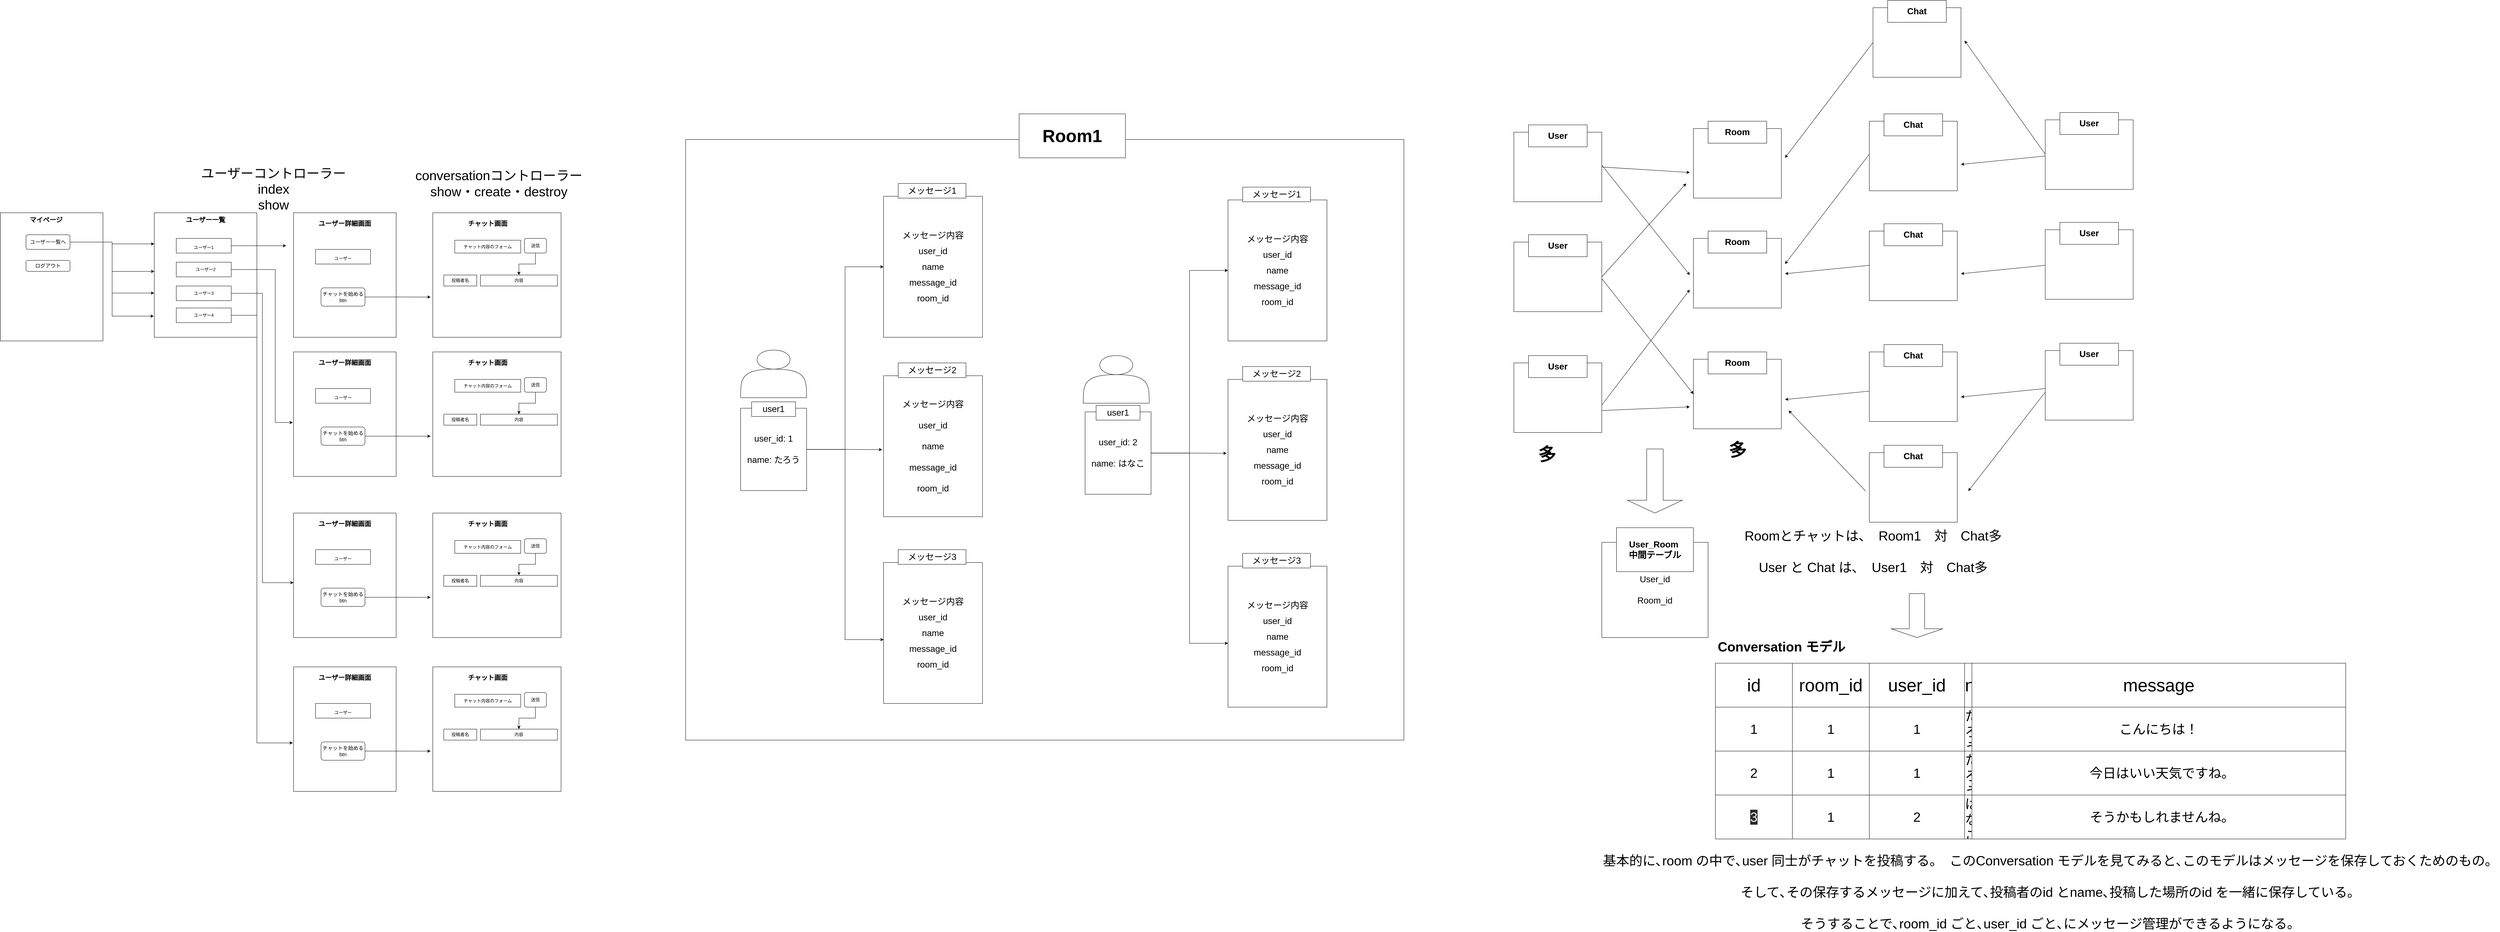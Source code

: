 <mxfile version="13.10.0" type="embed">
    <diagram id="72gmS7LdgW7Q2vTrnKVT" name="ページ1">
        <mxGraphModel dx="3118" dy="2320" grid="1" gridSize="10" guides="1" tooltips="1" connect="1" arrows="1" fold="1" page="1" pageScale="1" pageWidth="850" pageHeight="1100" math="0" shadow="0">
            <root>
                <mxCell id="0"/>
                <mxCell id="1" parent="0"/>
                <mxCell id="165" value="" style="whiteSpace=wrap;html=1;" parent="1" vertex="1">
                    <mxGeometry x="4060" y="200" width="240" height="190" as="geometry"/>
                </mxCell>
                <mxCell id="126" value="" style="whiteSpace=wrap;html=1;" parent="1" vertex="1">
                    <mxGeometry x="1800" y="220" width="1960" height="1640" as="geometry"/>
                </mxCell>
                <mxCell id="112" style="edgeStyle=orthogonalEdgeStyle;rounded=0;orthogonalLoop=1;jettySize=auto;html=1;entryX=0;entryY=0.5;entryDx=0;entryDy=0;" parent="1" source="99" target="102" edge="1">
                    <mxGeometry relative="1" as="geometry"/>
                </mxCell>
                <mxCell id="113" style="edgeStyle=orthogonalEdgeStyle;rounded=0;orthogonalLoop=1;jettySize=auto;html=1;entryX=-0.014;entryY=0.524;entryDx=0;entryDy=0;entryPerimeter=0;" parent="1" source="99" target="108" edge="1">
                    <mxGeometry relative="1" as="geometry"/>
                </mxCell>
                <mxCell id="114" style="edgeStyle=orthogonalEdgeStyle;rounded=0;orthogonalLoop=1;jettySize=auto;html=1;entryX=0.001;entryY=0.547;entryDx=0;entryDy=0;entryPerimeter=0;" parent="1" source="99" target="110" edge="1">
                    <mxGeometry relative="1" as="geometry"/>
                </mxCell>
                <mxCell id="99" value="&lt;font style=&quot;font-size: 24px&quot;&gt;user_id: 1&lt;br&gt;&lt;br&gt;name: たろう&lt;/font&gt;" style="whiteSpace=wrap;html=1;" parent="1" vertex="1">
                    <mxGeometry x="1950" y="953.75" width="180" height="225" as="geometry"/>
                </mxCell>
                <mxCell id="2" value="" style="rounded=0;whiteSpace=wrap;html=1;direction=south;" parent="1" vertex="1">
                    <mxGeometry x="-70" y="420" width="280" height="350" as="geometry"/>
                </mxCell>
                <mxCell id="3" value="" style="rounded=0;whiteSpace=wrap;html=1;direction=south;" parent="1" vertex="1">
                    <mxGeometry x="350" y="420" width="280" height="340" as="geometry"/>
                </mxCell>
                <mxCell id="4" value="" style="rounded=0;whiteSpace=wrap;html=1;direction=south;" parent="1" vertex="1">
                    <mxGeometry x="730" y="420" width="280" height="340" as="geometry"/>
                </mxCell>
                <mxCell id="5" value="&lt;font style=&quot;font-size: 18px&quot;&gt;&lt;b&gt;マイページ&lt;/b&gt;&lt;/font&gt;" style="text;html=1;strokeColor=none;fillColor=none;align=center;verticalAlign=middle;whiteSpace=wrap;rounded=0;" parent="1" vertex="1">
                    <mxGeometry y="430" width="110" height="20" as="geometry"/>
                </mxCell>
                <mxCell id="6" value="&lt;font style=&quot;font-size: 18px&quot;&gt;&lt;b&gt;ユーザー一覧&lt;/b&gt;&lt;/font&gt;" style="text;html=1;strokeColor=none;fillColor=none;align=center;verticalAlign=middle;whiteSpace=wrap;rounded=0;" parent="1" vertex="1">
                    <mxGeometry x="380" y="430" width="220" height="20" as="geometry"/>
                </mxCell>
                <mxCell id="7" value="&lt;span style=&quot;font-size: 18px&quot;&gt;&lt;b&gt;ユーザー詳細画面&lt;/b&gt;&lt;/span&gt;" style="text;html=1;strokeColor=none;fillColor=none;align=center;verticalAlign=middle;whiteSpace=wrap;rounded=0;" parent="1" vertex="1">
                    <mxGeometry x="760" y="440" width="220" height="20" as="geometry"/>
                </mxCell>
                <mxCell id="8" value="" style="rounded=0;whiteSpace=wrap;html=1;direction=south;" parent="1" vertex="1">
                    <mxGeometry x="1110" y="420" width="350" height="340" as="geometry"/>
                </mxCell>
                <mxCell id="9" value="&lt;span style=&quot;font-size: 18px&quot;&gt;&lt;b&gt;チャット画面&lt;/b&gt;&lt;/span&gt;" style="text;html=1;strokeColor=none;fillColor=none;align=center;verticalAlign=middle;whiteSpace=wrap;rounded=0;" parent="1" vertex="1">
                    <mxGeometry x="1150" y="440" width="220" height="20" as="geometry"/>
                </mxCell>
                <mxCell id="12" value="" style="rounded=1;whiteSpace=wrap;html=1;" parent="1" vertex="1">
                    <mxGeometry y="550" width="120" height="30" as="geometry"/>
                </mxCell>
                <mxCell id="11" value="&lt;span style=&quot;font-size: 14px&quot;&gt;ログアウト&lt;/span&gt;" style="text;html=1;strokeColor=none;fillColor=none;align=center;verticalAlign=middle;whiteSpace=wrap;rounded=0;" parent="1" vertex="1">
                    <mxGeometry y="550" width="120" height="30" as="geometry"/>
                </mxCell>
                <mxCell id="16" value="" style="rounded=1;whiteSpace=wrap;html=1;" parent="1" vertex="1">
                    <mxGeometry y="480" width="120" height="40" as="geometry"/>
                </mxCell>
                <mxCell id="41" style="edgeStyle=orthogonalEdgeStyle;rounded=0;orthogonalLoop=1;jettySize=auto;html=1;entryX=0.471;entryY=1;entryDx=0;entryDy=0;entryPerimeter=0;" parent="1" source="10" target="3" edge="1">
                    <mxGeometry relative="1" as="geometry"/>
                </mxCell>
                <mxCell id="42" style="edgeStyle=orthogonalEdgeStyle;rounded=0;orthogonalLoop=1;jettySize=auto;html=1;entryX=0.25;entryY=1;entryDx=0;entryDy=0;" parent="1" source="10" target="3" edge="1">
                    <mxGeometry relative="1" as="geometry">
                        <mxPoint x="320" y="520" as="targetPoint"/>
                    </mxGeometry>
                </mxCell>
                <mxCell id="43" style="edgeStyle=orthogonalEdgeStyle;rounded=0;orthogonalLoop=1;jettySize=auto;html=1;entryX=0.645;entryY=1.001;entryDx=0;entryDy=0;entryPerimeter=0;" parent="1" source="10" target="3" edge="1">
                    <mxGeometry relative="1" as="geometry"/>
                </mxCell>
                <mxCell id="44" style="edgeStyle=orthogonalEdgeStyle;rounded=0;orthogonalLoop=1;jettySize=auto;html=1;entryX=0.83;entryY=1.005;entryDx=0;entryDy=0;entryPerimeter=0;" parent="1" source="10" target="3" edge="1">
                    <mxGeometry relative="1" as="geometry">
                        <Array as="points">
                            <mxPoint x="235" y="500"/>
                            <mxPoint x="235" y="702"/>
                        </Array>
                    </mxGeometry>
                </mxCell>
                <mxCell id="10" value="&lt;font style=&quot;font-size: 14px&quot;&gt;ユーザー一覧へ&lt;/font&gt;" style="text;html=1;strokeColor=none;fillColor=none;align=center;verticalAlign=middle;whiteSpace=wrap;rounded=0;" parent="1" vertex="1">
                    <mxGeometry y="490" width="120" height="20" as="geometry"/>
                </mxCell>
                <mxCell id="29" style="edgeStyle=orthogonalEdgeStyle;rounded=0;orthogonalLoop=1;jettySize=auto;html=1;" parent="1" source="20" edge="1">
                    <mxGeometry relative="1" as="geometry">
                        <mxPoint x="710" y="510" as="targetPoint"/>
                    </mxGeometry>
                </mxCell>
                <mxCell id="20" value="" style="rounded=0;whiteSpace=wrap;html=1;" parent="1" vertex="1">
                    <mxGeometry x="410" y="490" width="150" height="40" as="geometry"/>
                </mxCell>
                <mxCell id="21" value="ユーザー" style="text;html=1;strokeColor=none;fillColor=none;align=center;verticalAlign=middle;whiteSpace=wrap;rounded=0;" parent="1" vertex="1">
                    <mxGeometry x="425" y="550" width="100" height="30" as="geometry"/>
                </mxCell>
                <mxCell id="85" style="edgeStyle=orthogonalEdgeStyle;rounded=0;orthogonalLoop=1;jettySize=auto;html=1;entryX=0.567;entryY=1.007;entryDx=0;entryDy=0;entryPerimeter=0;" parent="1" source="22" target="45" edge="1">
                    <mxGeometry relative="1" as="geometry">
                        <Array as="points">
                            <mxPoint x="680" y="575"/>
                            <mxPoint x="680" y="993"/>
                        </Array>
                    </mxGeometry>
                </mxCell>
                <mxCell id="22" value="" style="rounded=0;whiteSpace=wrap;html=1;" parent="1" vertex="1">
                    <mxGeometry x="410" y="555" width="150" height="40" as="geometry"/>
                </mxCell>
                <mxCell id="23" value="ユーザー1" style="text;html=1;strokeColor=none;fillColor=none;align=center;verticalAlign=middle;whiteSpace=wrap;rounded=0;" parent="1" vertex="1">
                    <mxGeometry x="435" y="500" width="100" height="30" as="geometry"/>
                </mxCell>
                <mxCell id="86" style="edgeStyle=orthogonalEdgeStyle;rounded=0;orthogonalLoop=1;jettySize=auto;html=1;entryX=0.559;entryY=1;entryDx=0;entryDy=0;entryPerimeter=0;" parent="1" source="24" target="58" edge="1">
                    <mxGeometry relative="1" as="geometry"/>
                </mxCell>
                <mxCell id="24" value="" style="rounded=0;whiteSpace=wrap;html=1;" parent="1" vertex="1">
                    <mxGeometry x="410" y="620" width="150" height="40" as="geometry"/>
                </mxCell>
                <mxCell id="25" value="ユーザー3" style="text;html=1;strokeColor=none;fillColor=none;align=center;verticalAlign=middle;whiteSpace=wrap;rounded=0;" parent="1" vertex="1">
                    <mxGeometry x="435" y="625" width="100" height="30" as="geometry"/>
                </mxCell>
                <mxCell id="87" style="edgeStyle=orthogonalEdgeStyle;rounded=0;orthogonalLoop=1;jettySize=auto;html=1;entryX=0.611;entryY=1.007;entryDx=0;entryDy=0;entryPerimeter=0;" parent="1" source="26" target="71" edge="1">
                    <mxGeometry relative="1" as="geometry">
                        <Array as="points">
                            <mxPoint x="630" y="700"/>
                            <mxPoint x="630" y="1868"/>
                        </Array>
                    </mxGeometry>
                </mxCell>
                <mxCell id="26" value="" style="rounded=0;whiteSpace=wrap;html=1;" parent="1" vertex="1">
                    <mxGeometry x="410" y="680" width="150" height="40" as="geometry"/>
                </mxCell>
                <mxCell id="27" value="ユーザー4" style="text;html=1;strokeColor=none;fillColor=none;align=center;verticalAlign=middle;whiteSpace=wrap;rounded=0;" parent="1" vertex="1">
                    <mxGeometry x="435" y="685" width="100" height="30" as="geometry"/>
                </mxCell>
                <mxCell id="28" value="ユーザー2" style="text;html=1;strokeColor=none;fillColor=none;align=center;verticalAlign=middle;whiteSpace=wrap;rounded=0;" parent="1" vertex="1">
                    <mxGeometry x="440" y="560" width="100" height="30" as="geometry"/>
                </mxCell>
                <mxCell id="30" value="" style="rounded=0;whiteSpace=wrap;html=1;" parent="1" vertex="1">
                    <mxGeometry x="790" y="520" width="150" height="40" as="geometry"/>
                </mxCell>
                <mxCell id="31" value="ユーザー" style="text;html=1;strokeColor=none;fillColor=none;align=center;verticalAlign=middle;whiteSpace=wrap;rounded=0;" parent="1" vertex="1">
                    <mxGeometry x="815" y="530" width="100" height="30" as="geometry"/>
                </mxCell>
                <mxCell id="33" style="edgeStyle=orthogonalEdgeStyle;rounded=0;orthogonalLoop=1;jettySize=auto;html=1;entryX=0.677;entryY=1.017;entryDx=0;entryDy=0;entryPerimeter=0;" parent="1" source="32" target="8" edge="1">
                    <mxGeometry relative="1" as="geometry"/>
                </mxCell>
                <mxCell id="32" value="&lt;font style=&quot;font-size: 14px&quot;&gt;チャットを始めるbtn&lt;/font&gt;" style="rounded=1;whiteSpace=wrap;html=1;" parent="1" vertex="1">
                    <mxGeometry x="805" y="625" width="120" height="50" as="geometry"/>
                </mxCell>
                <mxCell id="34" value="チャット内容のフォーム" style="rounded=0;whiteSpace=wrap;html=1;" parent="1" vertex="1">
                    <mxGeometry x="1170" y="495" width="180" height="35" as="geometry"/>
                </mxCell>
                <mxCell id="39" style="edgeStyle=orthogonalEdgeStyle;rounded=0;orthogonalLoop=1;jettySize=auto;html=1;entryX=0.5;entryY=0;entryDx=0;entryDy=0;" parent="1" source="36" target="38" edge="1">
                    <mxGeometry relative="1" as="geometry"/>
                </mxCell>
                <mxCell id="36" value="送信" style="rounded=1;whiteSpace=wrap;html=1;" parent="1" vertex="1">
                    <mxGeometry x="1360" y="490" width="60" height="40" as="geometry"/>
                </mxCell>
                <mxCell id="37" value="投稿者名" style="rounded=0;whiteSpace=wrap;html=1;" parent="1" vertex="1">
                    <mxGeometry x="1140" y="590" width="90" height="30" as="geometry"/>
                </mxCell>
                <mxCell id="38" value="内容" style="rounded=0;whiteSpace=wrap;html=1;" parent="1" vertex="1">
                    <mxGeometry x="1240" y="590" width="210" height="30" as="geometry"/>
                </mxCell>
                <mxCell id="45" value="" style="rounded=0;whiteSpace=wrap;html=1;direction=south;" parent="1" vertex="1">
                    <mxGeometry x="730" y="800" width="280" height="340" as="geometry"/>
                </mxCell>
                <mxCell id="46" value="&lt;span style=&quot;font-size: 18px&quot;&gt;&lt;b&gt;ユーザー詳細画面&lt;/b&gt;&lt;/span&gt;" style="text;html=1;strokeColor=none;fillColor=none;align=center;verticalAlign=middle;whiteSpace=wrap;rounded=0;" parent="1" vertex="1">
                    <mxGeometry x="760" y="820" width="220" height="20" as="geometry"/>
                </mxCell>
                <mxCell id="47" value="" style="rounded=0;whiteSpace=wrap;html=1;direction=south;" parent="1" vertex="1">
                    <mxGeometry x="1110" y="800" width="350" height="340" as="geometry"/>
                </mxCell>
                <mxCell id="48" value="&lt;span style=&quot;font-size: 18px&quot;&gt;&lt;b&gt;チャット画面&lt;/b&gt;&lt;/span&gt;" style="text;html=1;strokeColor=none;fillColor=none;align=center;verticalAlign=middle;whiteSpace=wrap;rounded=0;" parent="1" vertex="1">
                    <mxGeometry x="1150" y="820" width="220" height="20" as="geometry"/>
                </mxCell>
                <mxCell id="49" value="" style="rounded=0;whiteSpace=wrap;html=1;" parent="1" vertex="1">
                    <mxGeometry x="790" y="900" width="150" height="40" as="geometry"/>
                </mxCell>
                <mxCell id="50" value="ユーザー" style="text;html=1;strokeColor=none;fillColor=none;align=center;verticalAlign=middle;whiteSpace=wrap;rounded=0;" parent="1" vertex="1">
                    <mxGeometry x="815" y="910" width="100" height="30" as="geometry"/>
                </mxCell>
                <mxCell id="51" style="edgeStyle=orthogonalEdgeStyle;rounded=0;orthogonalLoop=1;jettySize=auto;html=1;entryX=0.677;entryY=1.017;entryDx=0;entryDy=0;entryPerimeter=0;" parent="1" source="52" target="47" edge="1">
                    <mxGeometry relative="1" as="geometry"/>
                </mxCell>
                <mxCell id="52" value="&lt;font style=&quot;font-size: 14px&quot;&gt;チャットを始めるbtn&lt;/font&gt;" style="rounded=1;whiteSpace=wrap;html=1;" parent="1" vertex="1">
                    <mxGeometry x="805" y="1005" width="120" height="50" as="geometry"/>
                </mxCell>
                <mxCell id="53" value="チャット内容のフォーム" style="rounded=0;whiteSpace=wrap;html=1;" parent="1" vertex="1">
                    <mxGeometry x="1170" y="875" width="180" height="35" as="geometry"/>
                </mxCell>
                <mxCell id="54" style="edgeStyle=orthogonalEdgeStyle;rounded=0;orthogonalLoop=1;jettySize=auto;html=1;entryX=0.5;entryY=0;entryDx=0;entryDy=0;" parent="1" source="55" target="57" edge="1">
                    <mxGeometry relative="1" as="geometry"/>
                </mxCell>
                <mxCell id="55" value="送信" style="rounded=1;whiteSpace=wrap;html=1;" parent="1" vertex="1">
                    <mxGeometry x="1360" y="870" width="60" height="40" as="geometry"/>
                </mxCell>
                <mxCell id="56" value="投稿者名" style="rounded=0;whiteSpace=wrap;html=1;" parent="1" vertex="1">
                    <mxGeometry x="1140" y="970" width="90" height="30" as="geometry"/>
                </mxCell>
                <mxCell id="57" value="内容" style="rounded=0;whiteSpace=wrap;html=1;" parent="1" vertex="1">
                    <mxGeometry x="1240" y="970" width="210" height="30" as="geometry"/>
                </mxCell>
                <mxCell id="58" value="" style="rounded=0;whiteSpace=wrap;html=1;direction=south;" parent="1" vertex="1">
                    <mxGeometry x="730" y="1240" width="280" height="340" as="geometry"/>
                </mxCell>
                <mxCell id="59" value="&lt;span style=&quot;font-size: 18px&quot;&gt;&lt;b&gt;ユーザー詳細画面&lt;/b&gt;&lt;/span&gt;" style="text;html=1;strokeColor=none;fillColor=none;align=center;verticalAlign=middle;whiteSpace=wrap;rounded=0;" parent="1" vertex="1">
                    <mxGeometry x="760" y="1260" width="220" height="20" as="geometry"/>
                </mxCell>
                <mxCell id="60" value="" style="rounded=0;whiteSpace=wrap;html=1;direction=south;" parent="1" vertex="1">
                    <mxGeometry x="1110" y="1240" width="350" height="340" as="geometry"/>
                </mxCell>
                <mxCell id="61" value="&lt;span style=&quot;font-size: 18px&quot;&gt;&lt;b&gt;チャット画面&lt;/b&gt;&lt;/span&gt;" style="text;html=1;strokeColor=none;fillColor=none;align=center;verticalAlign=middle;whiteSpace=wrap;rounded=0;" parent="1" vertex="1">
                    <mxGeometry x="1150" y="1260" width="220" height="20" as="geometry"/>
                </mxCell>
                <mxCell id="62" value="" style="rounded=0;whiteSpace=wrap;html=1;" parent="1" vertex="1">
                    <mxGeometry x="790" y="1340" width="150" height="40" as="geometry"/>
                </mxCell>
                <mxCell id="63" value="ユーザー" style="text;html=1;strokeColor=none;fillColor=none;align=center;verticalAlign=middle;whiteSpace=wrap;rounded=0;" parent="1" vertex="1">
                    <mxGeometry x="815" y="1350" width="100" height="30" as="geometry"/>
                </mxCell>
                <mxCell id="64" style="edgeStyle=orthogonalEdgeStyle;rounded=0;orthogonalLoop=1;jettySize=auto;html=1;entryX=0.677;entryY=1.017;entryDx=0;entryDy=0;entryPerimeter=0;" parent="1" source="65" target="60" edge="1">
                    <mxGeometry relative="1" as="geometry"/>
                </mxCell>
                <mxCell id="65" value="&lt;font style=&quot;font-size: 14px&quot;&gt;チャットを始めるbtn&lt;/font&gt;" style="rounded=1;whiteSpace=wrap;html=1;" parent="1" vertex="1">
                    <mxGeometry x="805" y="1445" width="120" height="50" as="geometry"/>
                </mxCell>
                <mxCell id="66" value="チャット内容のフォーム" style="rounded=0;whiteSpace=wrap;html=1;" parent="1" vertex="1">
                    <mxGeometry x="1170" y="1315" width="180" height="35" as="geometry"/>
                </mxCell>
                <mxCell id="67" style="edgeStyle=orthogonalEdgeStyle;rounded=0;orthogonalLoop=1;jettySize=auto;html=1;entryX=0.5;entryY=0;entryDx=0;entryDy=0;" parent="1" source="68" target="70" edge="1">
                    <mxGeometry relative="1" as="geometry"/>
                </mxCell>
                <mxCell id="68" value="送信" style="rounded=1;whiteSpace=wrap;html=1;" parent="1" vertex="1">
                    <mxGeometry x="1360" y="1310" width="60" height="40" as="geometry"/>
                </mxCell>
                <mxCell id="69" value="投稿者名" style="rounded=0;whiteSpace=wrap;html=1;" parent="1" vertex="1">
                    <mxGeometry x="1140" y="1410" width="90" height="30" as="geometry"/>
                </mxCell>
                <mxCell id="70" value="内容" style="rounded=0;whiteSpace=wrap;html=1;" parent="1" vertex="1">
                    <mxGeometry x="1240" y="1410" width="210" height="30" as="geometry"/>
                </mxCell>
                <mxCell id="71" value="" style="rounded=0;whiteSpace=wrap;html=1;direction=south;" parent="1" vertex="1">
                    <mxGeometry x="730" y="1660" width="280" height="340" as="geometry"/>
                </mxCell>
                <mxCell id="72" value="&lt;span style=&quot;font-size: 18px&quot;&gt;&lt;b&gt;ユーザー詳細画面&lt;/b&gt;&lt;/span&gt;" style="text;html=1;strokeColor=none;fillColor=none;align=center;verticalAlign=middle;whiteSpace=wrap;rounded=0;" parent="1" vertex="1">
                    <mxGeometry x="760" y="1680" width="220" height="20" as="geometry"/>
                </mxCell>
                <mxCell id="73" value="" style="rounded=0;whiteSpace=wrap;html=1;direction=south;" parent="1" vertex="1">
                    <mxGeometry x="1110" y="1660" width="350" height="340" as="geometry"/>
                </mxCell>
                <mxCell id="74" value="&lt;span style=&quot;font-size: 18px&quot;&gt;&lt;b&gt;チャット画面&lt;/b&gt;&lt;/span&gt;" style="text;html=1;strokeColor=none;fillColor=none;align=center;verticalAlign=middle;whiteSpace=wrap;rounded=0;" parent="1" vertex="1">
                    <mxGeometry x="1150" y="1680" width="220" height="20" as="geometry"/>
                </mxCell>
                <mxCell id="75" value="" style="rounded=0;whiteSpace=wrap;html=1;" parent="1" vertex="1">
                    <mxGeometry x="790" y="1760" width="150" height="40" as="geometry"/>
                </mxCell>
                <mxCell id="76" value="ユーザー" style="text;html=1;strokeColor=none;fillColor=none;align=center;verticalAlign=middle;whiteSpace=wrap;rounded=0;" parent="1" vertex="1">
                    <mxGeometry x="815" y="1770" width="100" height="30" as="geometry"/>
                </mxCell>
                <mxCell id="77" style="edgeStyle=orthogonalEdgeStyle;rounded=0;orthogonalLoop=1;jettySize=auto;html=1;entryX=0.677;entryY=1.017;entryDx=0;entryDy=0;entryPerimeter=0;" parent="1" source="78" target="73" edge="1">
                    <mxGeometry relative="1" as="geometry"/>
                </mxCell>
                <mxCell id="78" value="&lt;font style=&quot;font-size: 14px&quot;&gt;チャットを始めるbtn&lt;/font&gt;" style="rounded=1;whiteSpace=wrap;html=1;" parent="1" vertex="1">
                    <mxGeometry x="805" y="1865" width="120" height="50" as="geometry"/>
                </mxCell>
                <mxCell id="79" value="チャット内容のフォーム" style="rounded=0;whiteSpace=wrap;html=1;" parent="1" vertex="1">
                    <mxGeometry x="1170" y="1735" width="180" height="35" as="geometry"/>
                </mxCell>
                <mxCell id="80" style="edgeStyle=orthogonalEdgeStyle;rounded=0;orthogonalLoop=1;jettySize=auto;html=1;entryX=0.5;entryY=0;entryDx=0;entryDy=0;" parent="1" source="81" target="83" edge="1">
                    <mxGeometry relative="1" as="geometry"/>
                </mxCell>
                <mxCell id="81" value="送信" style="rounded=1;whiteSpace=wrap;html=1;" parent="1" vertex="1">
                    <mxGeometry x="1360" y="1730" width="60" height="40" as="geometry"/>
                </mxCell>
                <mxCell id="82" value="投稿者名" style="rounded=0;whiteSpace=wrap;html=1;" parent="1" vertex="1">
                    <mxGeometry x="1140" y="1830" width="90" height="30" as="geometry"/>
                </mxCell>
                <mxCell id="83" value="内容" style="rounded=0;whiteSpace=wrap;html=1;" parent="1" vertex="1">
                    <mxGeometry x="1240" y="1830" width="210" height="30" as="geometry"/>
                </mxCell>
                <mxCell id="91" value="&lt;font style=&quot;font-size: 48px&quot;&gt;&lt;b&gt;Room1&lt;/b&gt;&lt;/font&gt;" style="whiteSpace=wrap;html=1;" parent="1" vertex="1">
                    <mxGeometry x="2710" y="150" width="290" height="120" as="geometry"/>
                </mxCell>
                <mxCell id="98" value="&lt;font style=&quot;font-size: 24px&quot;&gt;user1&lt;/font&gt;" style="whiteSpace=wrap;html=1;" parent="1" vertex="1">
                    <mxGeometry x="1980" y="936.25" width="120" height="40" as="geometry"/>
                </mxCell>
                <mxCell id="102" value="&lt;span style=&quot;font-size: 24px&quot;&gt;メッセージ内容&lt;/span&gt;&lt;br style=&quot;font-size: 24px&quot;&gt;&lt;br style=&quot;font-size: 24px&quot;&gt;&lt;span style=&quot;font-size: 24px&quot;&gt;user_id&lt;/span&gt;&lt;br style=&quot;font-size: 24px&quot;&gt;&lt;br style=&quot;font-size: 24px&quot;&gt;&lt;span style=&quot;font-size: 24px&quot;&gt;name&lt;/span&gt;&lt;br style=&quot;font-size: 24px&quot;&gt;&lt;br style=&quot;font-size: 24px&quot;&gt;&lt;span style=&quot;font-size: 24px&quot;&gt;message_&lt;/span&gt;&lt;span style=&quot;font-size: 24px&quot;&gt;id&lt;/span&gt;&lt;br style=&quot;font-size: 24px&quot;&gt;&lt;br style=&quot;font-size: 24px&quot;&gt;&lt;span style=&quot;font-size: 24px&quot;&gt;room_id&lt;/span&gt;" style="whiteSpace=wrap;html=1;" parent="1" vertex="1">
                    <mxGeometry x="2340" y="375" width="270" height="385" as="geometry"/>
                </mxCell>
                <mxCell id="103" value="&lt;font style=&quot;font-size: 24px&quot;&gt;メッセージ1&lt;/font&gt;" style="whiteSpace=wrap;html=1;" parent="1" vertex="1">
                    <mxGeometry x="2380" y="340" width="185" height="40" as="geometry"/>
                </mxCell>
                <mxCell id="108" value="&lt;font style=&quot;font-size: 24px&quot;&gt;メッセージ内容&lt;br&gt;&lt;br&gt;user_id&lt;br&gt;&lt;br&gt;name&lt;br&gt;&lt;br&gt;message_id&lt;br&gt;&lt;br&gt;room_id&lt;br&gt;&lt;/font&gt;" style="whiteSpace=wrap;html=1;" parent="1" vertex="1">
                    <mxGeometry x="2340" y="865" width="270" height="385" as="geometry"/>
                </mxCell>
                <mxCell id="109" value="&lt;font style=&quot;font-size: 24px&quot;&gt;メッセージ2&lt;/font&gt;" style="whiteSpace=wrap;html=1;" parent="1" vertex="1">
                    <mxGeometry x="2380" y="830" width="185" height="40" as="geometry"/>
                </mxCell>
                <mxCell id="110" value="&lt;span style=&quot;font-size: 24px&quot;&gt;メッセージ内容&lt;/span&gt;&lt;br style=&quot;font-size: 24px&quot;&gt;&lt;br style=&quot;font-size: 24px&quot;&gt;&lt;span style=&quot;font-size: 24px&quot;&gt;user_id&lt;/span&gt;&lt;br style=&quot;font-size: 24px&quot;&gt;&lt;br style=&quot;font-size: 24px&quot;&gt;&lt;span style=&quot;font-size: 24px&quot;&gt;name&lt;/span&gt;&lt;br style=&quot;font-size: 24px&quot;&gt;&lt;br style=&quot;font-size: 24px&quot;&gt;&lt;span style=&quot;font-size: 24px&quot;&gt;message_&lt;/span&gt;&lt;span style=&quot;font-size: 24px&quot;&gt;id&lt;/span&gt;&lt;br style=&quot;font-size: 24px&quot;&gt;&lt;br style=&quot;font-size: 24px&quot;&gt;&lt;span style=&quot;font-size: 24px&quot;&gt;room_id&lt;/span&gt;" style="whiteSpace=wrap;html=1;" parent="1" vertex="1">
                    <mxGeometry x="2340" y="1375" width="270" height="385" as="geometry"/>
                </mxCell>
                <mxCell id="111" value="&lt;font style=&quot;font-size: 24px&quot;&gt;メッセージ3&lt;/font&gt;" style="whiteSpace=wrap;html=1;" parent="1" vertex="1">
                    <mxGeometry x="2380" y="1340" width="185" height="40" as="geometry"/>
                </mxCell>
                <mxCell id="115" style="edgeStyle=orthogonalEdgeStyle;rounded=0;orthogonalLoop=1;jettySize=auto;html=1;entryX=0;entryY=0.5;entryDx=0;entryDy=0;" parent="1" source="118" target="120" edge="1">
                    <mxGeometry relative="1" as="geometry"/>
                </mxCell>
                <mxCell id="116" style="edgeStyle=orthogonalEdgeStyle;rounded=0;orthogonalLoop=1;jettySize=auto;html=1;entryX=-0.014;entryY=0.524;entryDx=0;entryDy=0;entryPerimeter=0;" parent="1" source="118" target="122" edge="1">
                    <mxGeometry relative="1" as="geometry"/>
                </mxCell>
                <mxCell id="117" style="edgeStyle=orthogonalEdgeStyle;rounded=0;orthogonalLoop=1;jettySize=auto;html=1;entryX=0.001;entryY=0.547;entryDx=0;entryDy=0;entryPerimeter=0;" parent="1" source="118" target="124" edge="1">
                    <mxGeometry relative="1" as="geometry"/>
                </mxCell>
                <mxCell id="118" value="&lt;font style=&quot;font-size: 24px&quot;&gt;user_id: 2&lt;br&gt;&lt;br&gt;name: はなこ&lt;/font&gt;" style="whiteSpace=wrap;html=1;" parent="1" vertex="1">
                    <mxGeometry x="2890" y="963.75" width="180" height="225" as="geometry"/>
                </mxCell>
                <mxCell id="119" value="&lt;font style=&quot;font-size: 24px&quot;&gt;user1&lt;/font&gt;" style="whiteSpace=wrap;html=1;" parent="1" vertex="1">
                    <mxGeometry x="2920" y="946.25" width="120" height="40" as="geometry"/>
                </mxCell>
                <mxCell id="120" value="&lt;span style=&quot;font-size: 24px&quot;&gt;メッセージ内容&lt;/span&gt;&lt;br style=&quot;font-size: 24px&quot;&gt;&lt;br style=&quot;font-size: 24px&quot;&gt;&lt;span style=&quot;font-size: 24px&quot;&gt;user_id&lt;/span&gt;&lt;br style=&quot;font-size: 24px&quot;&gt;&lt;br style=&quot;font-size: 24px&quot;&gt;&lt;span style=&quot;font-size: 24px&quot;&gt;name&lt;/span&gt;&lt;br style=&quot;font-size: 24px&quot;&gt;&lt;br style=&quot;font-size: 24px&quot;&gt;&lt;span style=&quot;font-size: 24px&quot;&gt;message_&lt;/span&gt;&lt;span style=&quot;font-size: 24px&quot;&gt;id&lt;/span&gt;&lt;br style=&quot;font-size: 24px&quot;&gt;&lt;br style=&quot;font-size: 24px&quot;&gt;&lt;span style=&quot;font-size: 24px&quot;&gt;room_id&lt;/span&gt;" style="whiteSpace=wrap;html=1;" parent="1" vertex="1">
                    <mxGeometry x="3280" y="385" width="270" height="385" as="geometry"/>
                </mxCell>
                <mxCell id="121" value="&lt;font style=&quot;font-size: 24px&quot;&gt;メッセージ1&lt;/font&gt;" style="whiteSpace=wrap;html=1;" parent="1" vertex="1">
                    <mxGeometry x="3320" y="350" width="185" height="40" as="geometry"/>
                </mxCell>
                <mxCell id="122" value="&lt;span style=&quot;font-size: 24px&quot;&gt;メッセージ内容&lt;/span&gt;&lt;br style=&quot;font-size: 24px&quot;&gt;&lt;br style=&quot;font-size: 24px&quot;&gt;&lt;span style=&quot;font-size: 24px&quot;&gt;user_id&lt;/span&gt;&lt;br style=&quot;font-size: 24px&quot;&gt;&lt;br style=&quot;font-size: 24px&quot;&gt;&lt;span style=&quot;font-size: 24px&quot;&gt;name&lt;/span&gt;&lt;br style=&quot;font-size: 24px&quot;&gt;&lt;br style=&quot;font-size: 24px&quot;&gt;&lt;span style=&quot;font-size: 24px&quot;&gt;message_&lt;/span&gt;&lt;span style=&quot;font-size: 24px&quot;&gt;id&lt;/span&gt;&lt;br style=&quot;font-size: 24px&quot;&gt;&lt;br style=&quot;font-size: 24px&quot;&gt;&lt;span style=&quot;font-size: 24px&quot;&gt;room_id&lt;/span&gt;" style="whiteSpace=wrap;html=1;" parent="1" vertex="1">
                    <mxGeometry x="3280" y="875" width="270" height="385" as="geometry"/>
                </mxCell>
                <mxCell id="123" value="&lt;font style=&quot;font-size: 24px&quot;&gt;メッセージ2&lt;/font&gt;" style="whiteSpace=wrap;html=1;" parent="1" vertex="1">
                    <mxGeometry x="3320" y="840" width="185" height="40" as="geometry"/>
                </mxCell>
                <mxCell id="124" value="&lt;span style=&quot;font-size: 24px&quot;&gt;メッセージ内容&lt;/span&gt;&lt;br style=&quot;font-size: 24px&quot;&gt;&lt;br style=&quot;font-size: 24px&quot;&gt;&lt;span style=&quot;font-size: 24px&quot;&gt;user_id&lt;/span&gt;&lt;br style=&quot;font-size: 24px&quot;&gt;&lt;br style=&quot;font-size: 24px&quot;&gt;&lt;span style=&quot;font-size: 24px&quot;&gt;name&lt;/span&gt;&lt;br style=&quot;font-size: 24px&quot;&gt;&lt;br style=&quot;font-size: 24px&quot;&gt;&lt;span style=&quot;font-size: 24px&quot;&gt;message_&lt;/span&gt;&lt;span style=&quot;font-size: 24px&quot;&gt;id&lt;/span&gt;&lt;br style=&quot;font-size: 24px&quot;&gt;&lt;br style=&quot;font-size: 24px&quot;&gt;&lt;span style=&quot;font-size: 24px&quot;&gt;room_id&lt;/span&gt;" style="whiteSpace=wrap;html=1;" parent="1" vertex="1">
                    <mxGeometry x="3280" y="1385" width="270" height="385" as="geometry"/>
                </mxCell>
                <mxCell id="125" value="&lt;font style=&quot;font-size: 24px&quot;&gt;メッセージ3&lt;/font&gt;" style="whiteSpace=wrap;html=1;" parent="1" vertex="1">
                    <mxGeometry x="3320" y="1350" width="185" height="40" as="geometry"/>
                </mxCell>
                <mxCell id="127" value="" style="shape=table;html=1;whiteSpace=wrap;startSize=0;container=1;collapsible=0;childLayout=tableLayout;" parent="1" vertex="1">
                    <mxGeometry x="4820" y="1650" width="1510" height="480" as="geometry"/>
                </mxCell>
                <mxCell id="128" value="" style="shape=partialRectangle;html=1;whiteSpace=wrap;collapsible=0;dropTarget=0;pointerEvents=0;fillColor=none;top=0;left=0;bottom=0;right=0;points=[[0,0.5],[1,0.5]];portConstraint=eastwest;" parent="127" vertex="1">
                    <mxGeometry width="1510" height="120" as="geometry"/>
                </mxCell>
                <mxCell id="129" value="&lt;font style=&quot;font-size: 48px&quot;&gt;room_id&lt;/font&gt;" style="shape=partialRectangle;html=1;whiteSpace=wrap;connectable=0;overflow=hidden;fillColor=none;top=0;left=0;bottom=0;right=0;" parent="128" vertex="1">
                    <mxGeometry width="210" height="120" as="geometry"/>
                </mxCell>
                <mxCell id="130" value="&lt;span style=&quot;font-size: 48px&quot;&gt;user_id&lt;/span&gt;" style="shape=partialRectangle;html=1;whiteSpace=wrap;connectable=0;overflow=hidden;fillColor=none;top=0;left=0;bottom=0;right=0;" parent="128" vertex="1">
                    <mxGeometry x="210" width="260" height="120" as="geometry"/>
                </mxCell>
                <mxCell id="131" value="&lt;span style=&quot;font-size: 48px&quot;&gt;name&lt;/span&gt;" style="shape=partialRectangle;html=1;whiteSpace=wrap;connectable=0;overflow=hidden;fillColor=none;top=0;left=0;bottom=0;right=0;" parent="128" vertex="1">
                    <mxGeometry x="470" width="20" height="120" as="geometry"/>
                </mxCell>
                <mxCell id="132" value="&lt;span style=&quot;font-family: &amp;#34;helvetica&amp;#34; ; font-size: 48px&quot;&gt;message&lt;/span&gt;" style="shape=partialRectangle;html=1;whiteSpace=wrap;connectable=0;overflow=hidden;fillColor=none;top=0;left=0;bottom=0;right=0;" parent="128" vertex="1">
                    <mxGeometry x="490" width="1020" height="120" as="geometry"/>
                </mxCell>
                <mxCell id="133" value="" style="shape=partialRectangle;html=1;whiteSpace=wrap;collapsible=0;dropTarget=0;pointerEvents=0;fillColor=none;top=0;left=0;bottom=0;right=0;points=[[0,0.5],[1,0.5]];portConstraint=eastwest;" parent="127" vertex="1">
                    <mxGeometry y="120" width="1510" height="120" as="geometry"/>
                </mxCell>
                <mxCell id="134" value="&lt;font style=&quot;font-size: 36px&quot;&gt;1&lt;/font&gt;" style="shape=partialRectangle;html=1;whiteSpace=wrap;connectable=0;overflow=hidden;fillColor=none;top=0;left=0;bottom=0;right=0;" parent="133" vertex="1">
                    <mxGeometry width="210" height="120" as="geometry"/>
                </mxCell>
                <mxCell id="135" value="&lt;span style=&quot;font-size: 36px&quot;&gt;1&lt;/span&gt;" style="shape=partialRectangle;html=1;whiteSpace=wrap;connectable=0;overflow=hidden;fillColor=none;top=0;left=0;bottom=0;right=0;" parent="133" vertex="1">
                    <mxGeometry x="210" width="260" height="120" as="geometry"/>
                </mxCell>
                <mxCell id="136" value="&lt;span style=&quot;font-size: 36px&quot;&gt;たろう&lt;/span&gt;" style="shape=partialRectangle;html=1;whiteSpace=wrap;connectable=0;overflow=hidden;fillColor=none;top=0;left=0;bottom=0;right=0;" parent="133" vertex="1">
                    <mxGeometry x="470" width="20" height="120" as="geometry"/>
                </mxCell>
                <mxCell id="137" value="&lt;span style=&quot;font-size: 36px&quot;&gt;こんにちは！&lt;/span&gt;" style="shape=partialRectangle;html=1;whiteSpace=wrap;connectable=0;overflow=hidden;fillColor=none;top=0;left=0;bottom=0;right=0;" parent="133" vertex="1">
                    <mxGeometry x="490" width="1020" height="120" as="geometry"/>
                </mxCell>
                <mxCell id="138" value="" style="shape=partialRectangle;html=1;whiteSpace=wrap;collapsible=0;dropTarget=0;pointerEvents=0;fillColor=none;top=0;left=0;bottom=0;right=0;points=[[0,0.5],[1,0.5]];portConstraint=eastwest;" parent="127" vertex="1">
                    <mxGeometry y="240" width="1510" height="120" as="geometry"/>
                </mxCell>
                <mxCell id="139" value="&lt;span style=&quot;font-size: 36px&quot;&gt;1&lt;/span&gt;" style="shape=partialRectangle;html=1;whiteSpace=wrap;connectable=0;overflow=hidden;fillColor=none;top=0;left=0;bottom=0;right=0;" parent="138" vertex="1">
                    <mxGeometry width="210" height="120" as="geometry"/>
                </mxCell>
                <mxCell id="140" value="&lt;span style=&quot;font-size: 36px&quot;&gt;1&lt;/span&gt;" style="shape=partialRectangle;html=1;whiteSpace=wrap;connectable=0;overflow=hidden;fillColor=none;top=0;left=0;bottom=0;right=0;" parent="138" vertex="1">
                    <mxGeometry x="210" width="260" height="120" as="geometry"/>
                </mxCell>
                <mxCell id="141" value="&lt;span style=&quot;font-size: 36px&quot;&gt;たろう&lt;/span&gt;" style="shape=partialRectangle;html=1;whiteSpace=wrap;connectable=0;overflow=hidden;fillColor=none;top=0;left=0;bottom=0;right=0;" parent="138" vertex="1">
                    <mxGeometry x="470" width="20" height="120" as="geometry"/>
                </mxCell>
                <mxCell id="142" value="&lt;span style=&quot;font-size: 36px&quot;&gt;今日はいい天気ですね｡&lt;/span&gt;" style="shape=partialRectangle;html=1;whiteSpace=wrap;connectable=0;overflow=hidden;fillColor=none;top=0;left=0;bottom=0;right=0;" parent="138" vertex="1">
                    <mxGeometry x="490" width="1020" height="120" as="geometry"/>
                </mxCell>
                <mxCell id="143" value="" style="shape=partialRectangle;html=1;whiteSpace=wrap;collapsible=0;dropTarget=0;pointerEvents=0;fillColor=none;top=0;left=0;bottom=0;right=0;points=[[0,0.5],[1,0.5]];portConstraint=eastwest;" parent="127" vertex="1">
                    <mxGeometry y="360" width="1510" height="120" as="geometry"/>
                </mxCell>
                <mxCell id="144" value="&lt;span style=&quot;font-size: 36px&quot;&gt;1&lt;/span&gt;" style="shape=partialRectangle;html=1;whiteSpace=wrap;connectable=0;overflow=hidden;fillColor=none;top=0;left=0;bottom=0;right=0;" parent="143" vertex="1">
                    <mxGeometry width="210" height="120" as="geometry"/>
                </mxCell>
                <mxCell id="145" value="&lt;span style=&quot;font-size: 36px&quot;&gt;2&lt;/span&gt;" style="shape=partialRectangle;html=1;whiteSpace=wrap;connectable=0;overflow=hidden;fillColor=none;top=0;left=0;bottom=0;right=0;" parent="143" vertex="1">
                    <mxGeometry x="210" width="260" height="120" as="geometry"/>
                </mxCell>
                <mxCell id="146" value="&lt;span style=&quot;font-size: 36px&quot;&gt;はなこ&lt;/span&gt;" style="shape=partialRectangle;html=1;whiteSpace=wrap;connectable=0;overflow=hidden;fillColor=none;top=0;left=0;bottom=0;right=0;" parent="143" vertex="1">
                    <mxGeometry x="470" width="20" height="120" as="geometry"/>
                </mxCell>
                <mxCell id="147" value="&lt;span style=&quot;font-size: 36px&quot;&gt;そうかもしれませんね｡&lt;/span&gt;" style="shape=partialRectangle;html=1;whiteSpace=wrap;connectable=0;overflow=hidden;fillColor=none;top=0;left=0;bottom=0;right=0;" parent="143" vertex="1">
                    <mxGeometry x="490" width="1020" height="120" as="geometry"/>
                </mxCell>
                <mxCell id="149" value="" style="shape=table;html=1;whiteSpace=wrap;startSize=0;container=1;collapsible=0;childLayout=tableLayout;" parent="1" vertex="1">
                    <mxGeometry x="4610" y="1650" width="210" height="480" as="geometry"/>
                </mxCell>
                <mxCell id="150" value="" style="shape=partialRectangle;html=1;whiteSpace=wrap;collapsible=0;dropTarget=0;pointerEvents=0;fillColor=none;top=0;left=0;bottom=0;right=0;points=[[0,0.5],[1,0.5]];portConstraint=eastwest;" parent="149" vertex="1">
                    <mxGeometry width="210" height="120" as="geometry"/>
                </mxCell>
                <mxCell id="151" value="&lt;span style=&quot;font-size: 48px&quot;&gt;id&lt;/span&gt;" style="shape=partialRectangle;html=1;whiteSpace=wrap;connectable=0;overflow=hidden;fillColor=none;top=0;left=0;bottom=0;right=0;" parent="150" vertex="1">
                    <mxGeometry width="210" height="120" as="geometry"/>
                </mxCell>
                <mxCell id="152" value="" style="shape=partialRectangle;html=1;whiteSpace=wrap;collapsible=0;dropTarget=0;pointerEvents=0;fillColor=none;top=0;left=0;bottom=0;right=0;points=[[0,0.5],[1,0.5]];portConstraint=eastwest;" parent="149" vertex="1">
                    <mxGeometry y="120" width="210" height="120" as="geometry"/>
                </mxCell>
                <mxCell id="153" value="&lt;span style=&quot;font-size: 36px&quot;&gt;1&lt;/span&gt;" style="shape=partialRectangle;html=1;whiteSpace=wrap;connectable=0;overflow=hidden;fillColor=none;top=0;left=0;bottom=0;right=0;" parent="152" vertex="1">
                    <mxGeometry width="210" height="120" as="geometry"/>
                </mxCell>
                <mxCell id="154" value="" style="shape=partialRectangle;html=1;whiteSpace=wrap;collapsible=0;dropTarget=0;pointerEvents=0;fillColor=none;top=0;left=0;bottom=0;right=0;points=[[0,0.5],[1,0.5]];portConstraint=eastwest;" parent="149" vertex="1">
                    <mxGeometry y="240" width="210" height="120" as="geometry"/>
                </mxCell>
                <mxCell id="155" value="&lt;span style=&quot;font-size: 36px&quot;&gt;2&lt;/span&gt;" style="shape=partialRectangle;html=1;whiteSpace=wrap;connectable=0;overflow=hidden;fillColor=none;top=0;left=0;bottom=0;right=0;" parent="154" vertex="1">
                    <mxGeometry width="210" height="120" as="geometry"/>
                </mxCell>
                <mxCell id="156" value="" style="shape=partialRectangle;html=1;whiteSpace=wrap;collapsible=0;dropTarget=0;pointerEvents=0;fillColor=none;top=0;left=0;bottom=0;right=0;points=[[0,0.5],[1,0.5]];portConstraint=eastwest;" parent="149" vertex="1">
                    <mxGeometry y="360" width="210" height="120" as="geometry"/>
                </mxCell>
                <mxCell id="157" value="&lt;meta charset=&quot;utf-8&quot;&gt;&lt;span style=&quot;color: rgb(240, 240, 240); font-family: helvetica; font-size: 36px; font-style: normal; font-weight: 400; letter-spacing: normal; text-align: center; text-indent: 0px; text-transform: none; word-spacing: 0px; background-color: rgb(42, 42, 42); display: inline; float: none;&quot;&gt;3&lt;/span&gt;" style="shape=partialRectangle;html=1;whiteSpace=wrap;connectable=0;overflow=hidden;fillColor=none;top=0;left=0;bottom=0;right=0;" parent="156" vertex="1">
                    <mxGeometry width="210" height="120" as="geometry"/>
                </mxCell>
                <mxCell id="158" value="" style="shape=actor;whiteSpace=wrap;html=1;" parent="1" vertex="1">
                    <mxGeometry x="1950" y="795" width="180" height="130" as="geometry"/>
                </mxCell>
                <mxCell id="159" value="" style="shape=actor;whiteSpace=wrap;html=1;" parent="1" vertex="1">
                    <mxGeometry x="2885" y="810" width="180" height="130" as="geometry"/>
                </mxCell>
                <mxCell id="160" value="&lt;font style=&quot;font-size: 36px&quot;&gt;ユーザーコントローラー&lt;br&gt;index&lt;br&gt;show&lt;/font&gt;" style="text;html=1;align=center;verticalAlign=middle;resizable=0;points=[];autosize=1;" parent="1" vertex="1">
                    <mxGeometry x="470" y="320" width="410" height="70" as="geometry"/>
                </mxCell>
                <mxCell id="161" value="&lt;font style=&quot;font-size: 36px&quot;&gt;conversationコントローラー&lt;br&gt;show・create・destroy&lt;/font&gt;" style="text;html=1;align=center;verticalAlign=middle;resizable=0;points=[];autosize=1;" parent="1" vertex="1">
                    <mxGeometry x="1055" y="315" width="470" height="50" as="geometry"/>
                </mxCell>
                <mxCell id="162" value="&lt;font style=&quot;font-size: 36px&quot;&gt;&lt;b&gt;Conversation モデル&lt;/b&gt;&lt;/font&gt;" style="text;html=1;align=center;verticalAlign=middle;resizable=0;points=[];autosize=1;" parent="1" vertex="1">
                    <mxGeometry x="4610" y="1590" width="360" height="30" as="geometry"/>
                </mxCell>
                <mxCell id="163" value="&lt;font&gt;&lt;font style=&quot;font-size: 36px&quot;&gt;基本的に､room の中で､user 同士がチャットを投稿する｡　このConversation モデルを見てみると､このモデルはメッセージを保存しておくためのもの｡　&lt;br&gt;&lt;br&gt;そして､その保存するメッセージに加えて､投稿者のid とname､投稿した場所のid を一緒に保存している｡　&lt;br&gt;&lt;br&gt;そうすることで､room_id ごと､user_id ごと､にメッセージ管理ができるようになる｡&lt;/font&gt;&lt;br&gt;&lt;/font&gt;" style="text;html=1;align=center;verticalAlign=middle;resizable=0;points=[];autosize=1;" parent="1" vertex="1">
                    <mxGeometry x="4280" y="2220" width="2470" height="110" as="geometry"/>
                </mxCell>
                <mxCell id="164" value="&lt;font style=&quot;font-size: 24px&quot;&gt;&lt;b&gt;User&lt;/b&gt;&lt;/font&gt;" style="whiteSpace=wrap;html=1;" parent="1" vertex="1">
                    <mxGeometry x="4100" y="180" width="160" height="60" as="geometry"/>
                </mxCell>
                <mxCell id="166" value="" style="whiteSpace=wrap;html=1;" parent="1" vertex="1">
                    <mxGeometry x="4060" y="500" width="240" height="190" as="geometry"/>
                </mxCell>
                <mxCell id="167" value="&lt;b style=&quot;font-size: 24px&quot;&gt;User&lt;/b&gt;" style="whiteSpace=wrap;html=1;" parent="1" vertex="1">
                    <mxGeometry x="4100" y="480" width="160" height="60" as="geometry"/>
                </mxCell>
                <mxCell id="168" value="" style="whiteSpace=wrap;html=1;" parent="1" vertex="1">
                    <mxGeometry x="4060" y="830" width="240" height="190" as="geometry"/>
                </mxCell>
                <mxCell id="169" value="&lt;b style=&quot;font-size: 24px&quot;&gt;User&lt;/b&gt;" style="whiteSpace=wrap;html=1;" parent="1" vertex="1">
                    <mxGeometry x="4100" y="810" width="160" height="60" as="geometry"/>
                </mxCell>
                <mxCell id="170" value="" style="whiteSpace=wrap;html=1;" parent="1" vertex="1">
                    <mxGeometry x="4550" y="190" width="240" height="190" as="geometry"/>
                </mxCell>
                <mxCell id="171" value="&lt;font style=&quot;font-size: 24px&quot;&gt;&lt;b&gt;Room&lt;/b&gt;&lt;/font&gt;" style="whiteSpace=wrap;html=1;" parent="1" vertex="1">
                    <mxGeometry x="4590" y="170" width="160" height="60" as="geometry"/>
                </mxCell>
                <mxCell id="172" value="" style="whiteSpace=wrap;html=1;" parent="1" vertex="1">
                    <mxGeometry x="4550" y="490" width="240" height="190" as="geometry"/>
                </mxCell>
                <mxCell id="173" value="&lt;font style=&quot;font-size: 24px&quot;&gt;&lt;b&gt;Room&lt;/b&gt;&lt;/font&gt;" style="whiteSpace=wrap;html=1;" parent="1" vertex="1">
                    <mxGeometry x="4590" y="470" width="160" height="60" as="geometry"/>
                </mxCell>
                <mxCell id="174" value="" style="whiteSpace=wrap;html=1;" parent="1" vertex="1">
                    <mxGeometry x="4550" y="820" width="240" height="190" as="geometry"/>
                </mxCell>
                <mxCell id="175" value="&lt;font style=&quot;font-size: 24px&quot;&gt;&lt;b&gt;Room&lt;/b&gt;&lt;/font&gt;" style="whiteSpace=wrap;html=1;" parent="1" vertex="1">
                    <mxGeometry x="4590" y="800" width="160" height="60" as="geometry"/>
                </mxCell>
                <mxCell id="176" value="" style="whiteSpace=wrap;html=1;" parent="1" vertex="1">
                    <mxGeometry x="5030" y="170" width="240" height="190" as="geometry"/>
                </mxCell>
                <mxCell id="177" value="&lt;font style=&quot;font-size: 24px&quot;&gt;&lt;b&gt;Chat&lt;/b&gt;&lt;/font&gt;" style="whiteSpace=wrap;html=1;" parent="1" vertex="1">
                    <mxGeometry x="5070" y="150" width="160" height="60" as="geometry"/>
                </mxCell>
                <mxCell id="178" value="" style="whiteSpace=wrap;html=1;" parent="1" vertex="1">
                    <mxGeometry x="5030" y="470" width="240" height="190" as="geometry"/>
                </mxCell>
                <mxCell id="179" value="&lt;b style=&quot;font-size: 24px&quot;&gt;Chat&lt;/b&gt;" style="whiteSpace=wrap;html=1;" parent="1" vertex="1">
                    <mxGeometry x="5070" y="450" width="160" height="60" as="geometry"/>
                </mxCell>
                <mxCell id="180" value="" style="whiteSpace=wrap;html=1;" parent="1" vertex="1">
                    <mxGeometry x="5030" y="800" width="240" height="190" as="geometry"/>
                </mxCell>
                <mxCell id="181" value="&lt;b style=&quot;font-size: 24px&quot;&gt;Chat&lt;/b&gt;" style="whiteSpace=wrap;html=1;" parent="1" vertex="1">
                    <mxGeometry x="5070" y="780" width="160" height="60" as="geometry"/>
                </mxCell>
                <mxCell id="183" value="" style="endArrow=classic;html=1;" parent="1" edge="1">
                    <mxGeometry width="50" height="50" relative="1" as="geometry">
                        <mxPoint x="4300" y="295" as="sourcePoint"/>
                        <mxPoint x="4540" y="310" as="targetPoint"/>
                    </mxGeometry>
                </mxCell>
                <mxCell id="185" value="" style="endArrow=classic;html=1;" parent="1" edge="1">
                    <mxGeometry width="50" height="50" relative="1" as="geometry">
                        <mxPoint x="4300" y="290" as="sourcePoint"/>
                        <mxPoint x="4540" y="590" as="targetPoint"/>
                    </mxGeometry>
                </mxCell>
                <mxCell id="186" value="" style="endArrow=classic;html=1;exitX=1;exitY=0.5;exitDx=0;exitDy=0;" parent="1" source="166" edge="1">
                    <mxGeometry width="50" height="50" relative="1" as="geometry">
                        <mxPoint x="4500" y="500" as="sourcePoint"/>
                        <mxPoint x="4530" y="340" as="targetPoint"/>
                    </mxGeometry>
                </mxCell>
                <mxCell id="187" value="" style="endArrow=classic;html=1;entryX=0;entryY=0.5;entryDx=0;entryDy=0;" parent="1" target="174" edge="1">
                    <mxGeometry width="50" height="50" relative="1" as="geometry">
                        <mxPoint x="4300" y="600" as="sourcePoint"/>
                        <mxPoint x="4540" y="350" as="targetPoint"/>
                    </mxGeometry>
                </mxCell>
                <mxCell id="189" value="" style="endArrow=classic;html=1;exitX=1;exitY=0.5;exitDx=0;exitDy=0;" parent="1" edge="1">
                    <mxGeometry width="50" height="50" relative="1" as="geometry">
                        <mxPoint x="4300" y="945" as="sourcePoint"/>
                        <mxPoint x="4540" y="630" as="targetPoint"/>
                    </mxGeometry>
                </mxCell>
                <mxCell id="190" value="" style="endArrow=classic;html=1;" parent="1" edge="1">
                    <mxGeometry width="50" height="50" relative="1" as="geometry">
                        <mxPoint x="4300" y="960" as="sourcePoint"/>
                        <mxPoint x="4540" y="950" as="targetPoint"/>
                    </mxGeometry>
                </mxCell>
                <mxCell id="197" value="" style="whiteSpace=wrap;html=1;" parent="1" vertex="1">
                    <mxGeometry x="5510" y="166.25" width="240" height="190" as="geometry"/>
                </mxCell>
                <mxCell id="198" value="&lt;font style=&quot;font-size: 24px&quot;&gt;&lt;b&gt;User&lt;/b&gt;&lt;/font&gt;" style="whiteSpace=wrap;html=1;" parent="1" vertex="1">
                    <mxGeometry x="5550" y="146.25" width="160" height="60" as="geometry"/>
                </mxCell>
                <mxCell id="199" value="" style="whiteSpace=wrap;html=1;" parent="1" vertex="1">
                    <mxGeometry x="5510" y="466.25" width="240" height="190" as="geometry"/>
                </mxCell>
                <mxCell id="200" value="&lt;b style=&quot;font-size: 24px&quot;&gt;User&lt;/b&gt;" style="whiteSpace=wrap;html=1;" parent="1" vertex="1">
                    <mxGeometry x="5550" y="446.25" width="160" height="60" as="geometry"/>
                </mxCell>
                <mxCell id="201" value="" style="whiteSpace=wrap;html=1;" parent="1" vertex="1">
                    <mxGeometry x="5510" y="796.25" width="240" height="190" as="geometry"/>
                </mxCell>
                <mxCell id="202" value="&lt;b style=&quot;font-size: 24px&quot;&gt;User&lt;/b&gt;" style="whiteSpace=wrap;html=1;" parent="1" vertex="1">
                    <mxGeometry x="5550" y="776.25" width="160" height="60" as="geometry"/>
                </mxCell>
                <mxCell id="209" value="&lt;font style=&quot;font-size: 24px&quot;&gt;User_id&lt;br&gt;&lt;br&gt;Room_id&lt;/font&gt;" style="whiteSpace=wrap;html=1;" parent="1" vertex="1">
                    <mxGeometry x="4300" y="1320" width="290" height="260" as="geometry"/>
                </mxCell>
                <mxCell id="210" value="&lt;b style=&quot;font-size: 24px&quot;&gt;User_Room&amp;nbsp;&lt;br&gt;中間テーブル&lt;br&gt;&lt;/b&gt;" style="whiteSpace=wrap;html=1;" parent="1" vertex="1">
                    <mxGeometry x="4340" y="1280" width="210" height="120" as="geometry"/>
                </mxCell>
                <mxCell id="212" value="&lt;b&gt;&lt;font style=&quot;font-size: 48px&quot;&gt;多&lt;/font&gt;&lt;/b&gt;" style="text;html=1;align=center;verticalAlign=middle;resizable=0;points=[];autosize=1;" parent="1" vertex="1">
                    <mxGeometry x="4120" y="1065" width="60" height="30" as="geometry"/>
                </mxCell>
                <mxCell id="213" value="&lt;b&gt;&lt;font style=&quot;font-size: 48px&quot;&gt;多&lt;/font&gt;&lt;/b&gt;" style="text;html=1;align=center;verticalAlign=middle;resizable=0;points=[];autosize=1;" parent="1" vertex="1">
                    <mxGeometry x="4640" y="1052.5" width="60" height="30" as="geometry"/>
                </mxCell>
                <mxCell id="215" value="" style="shape=singleArrow;direction=south;whiteSpace=wrap;html=1;" parent="1" vertex="1">
                    <mxGeometry x="4370" y="1065" width="150" height="175" as="geometry"/>
                </mxCell>
                <mxCell id="217" value="" style="endArrow=classic;html=1;" parent="1" source="180" edge="1">
                    <mxGeometry width="50" height="50" relative="1" as="geometry">
                        <mxPoint x="5010" y="910" as="sourcePoint"/>
                        <mxPoint x="4800" y="930" as="targetPoint"/>
                    </mxGeometry>
                </mxCell>
                <mxCell id="218" value="" style="endArrow=classic;html=1;" parent="1" edge="1">
                    <mxGeometry width="50" height="50" relative="1" as="geometry">
                        <mxPoint x="5030" y="563.5" as="sourcePoint"/>
                        <mxPoint x="4800" y="586.5" as="targetPoint"/>
                    </mxGeometry>
                </mxCell>
                <mxCell id="219" value="" style="endArrow=classic;html=1;" parent="1" edge="1">
                    <mxGeometry width="50" height="50" relative="1" as="geometry">
                        <mxPoint x="5030" y="260" as="sourcePoint"/>
                        <mxPoint x="4800" y="560" as="targetPoint"/>
                    </mxGeometry>
                </mxCell>
                <mxCell id="220" value="" style="whiteSpace=wrap;html=1;" parent="1" vertex="1">
                    <mxGeometry x="5030" y="1075" width="240" height="190" as="geometry"/>
                </mxCell>
                <mxCell id="221" value="&lt;b style=&quot;font-size: 24px&quot;&gt;Chat&lt;/b&gt;" style="whiteSpace=wrap;html=1;" parent="1" vertex="1">
                    <mxGeometry x="5070" y="1055" width="160" height="60" as="geometry"/>
                </mxCell>
                <mxCell id="224" value="" style="whiteSpace=wrap;html=1;" parent="1" vertex="1">
                    <mxGeometry x="5040" y="-140" width="240" height="190" as="geometry"/>
                </mxCell>
                <mxCell id="225" value="&lt;font style=&quot;font-size: 24px&quot;&gt;&lt;b&gt;Chat&lt;/b&gt;&lt;/font&gt;" style="whiteSpace=wrap;html=1;" parent="1" vertex="1">
                    <mxGeometry x="5080" y="-160" width="160" height="60" as="geometry"/>
                </mxCell>
                <mxCell id="226" value="" style="endArrow=classic;html=1;exitX=0;exitY=0.5;exitDx=0;exitDy=0;" parent="1" source="224" edge="1">
                    <mxGeometry width="50" height="50" relative="1" as="geometry">
                        <mxPoint x="5040" y="270" as="sourcePoint"/>
                        <mxPoint x="4800" y="270" as="targetPoint"/>
                    </mxGeometry>
                </mxCell>
                <mxCell id="227" value="" style="endArrow=classic;html=1;" parent="1" edge="1">
                    <mxGeometry width="50" height="50" relative="1" as="geometry">
                        <mxPoint x="5020" y="1180" as="sourcePoint"/>
                        <mxPoint x="4810" y="960" as="targetPoint"/>
                    </mxGeometry>
                </mxCell>
                <mxCell id="228" value="" style="endArrow=classic;html=1;" parent="1" edge="1">
                    <mxGeometry width="50" height="50" relative="1" as="geometry">
                        <mxPoint x="5510" y="265" as="sourcePoint"/>
                        <mxPoint x="5280" y="288" as="targetPoint"/>
                    </mxGeometry>
                </mxCell>
                <mxCell id="229" value="" style="endArrow=classic;html=1;" parent="1" edge="1">
                    <mxGeometry width="50" height="50" relative="1" as="geometry">
                        <mxPoint x="5510" y="260" as="sourcePoint"/>
                        <mxPoint x="5290" y="-50" as="targetPoint"/>
                    </mxGeometry>
                </mxCell>
                <mxCell id="230" value="" style="endArrow=classic;html=1;" parent="1" edge="1">
                    <mxGeometry width="50" height="50" relative="1" as="geometry">
                        <mxPoint x="5510" y="563.5" as="sourcePoint"/>
                        <mxPoint x="5280" y="586.5" as="targetPoint"/>
                    </mxGeometry>
                </mxCell>
                <mxCell id="231" value="" style="endArrow=classic;html=1;" parent="1" edge="1">
                    <mxGeometry width="50" height="50" relative="1" as="geometry">
                        <mxPoint x="5510" y="900" as="sourcePoint"/>
                        <mxPoint x="5280" y="923" as="targetPoint"/>
                    </mxGeometry>
                </mxCell>
                <mxCell id="232" value="" style="endArrow=classic;html=1;" parent="1" edge="1">
                    <mxGeometry width="50" height="50" relative="1" as="geometry">
                        <mxPoint x="5510" y="910" as="sourcePoint"/>
                        <mxPoint x="5300" y="1180" as="targetPoint"/>
                    </mxGeometry>
                </mxCell>
                <mxCell id="234" value="&lt;font style=&quot;font-size: 36px&quot;&gt;Roomとチャットは､　Room1　対　Chat多&lt;br&gt;&lt;br&gt;User と Chat は､　User1　対　Chat多&lt;br&gt;&lt;/font&gt;" style="text;html=1;align=center;verticalAlign=middle;resizable=0;points=[];autosize=1;" parent="1" vertex="1">
                    <mxGeometry x="4680" y="1310" width="720" height="70" as="geometry"/>
                </mxCell>
                <mxCell id="235" value="" style="shape=singleArrow;direction=south;whiteSpace=wrap;html=1;" parent="1" vertex="1">
                    <mxGeometry x="5090" y="1460" width="140" height="120" as="geometry"/>
                </mxCell>
            </root>
        </mxGraphModel>
    </diagram>
</mxfile>